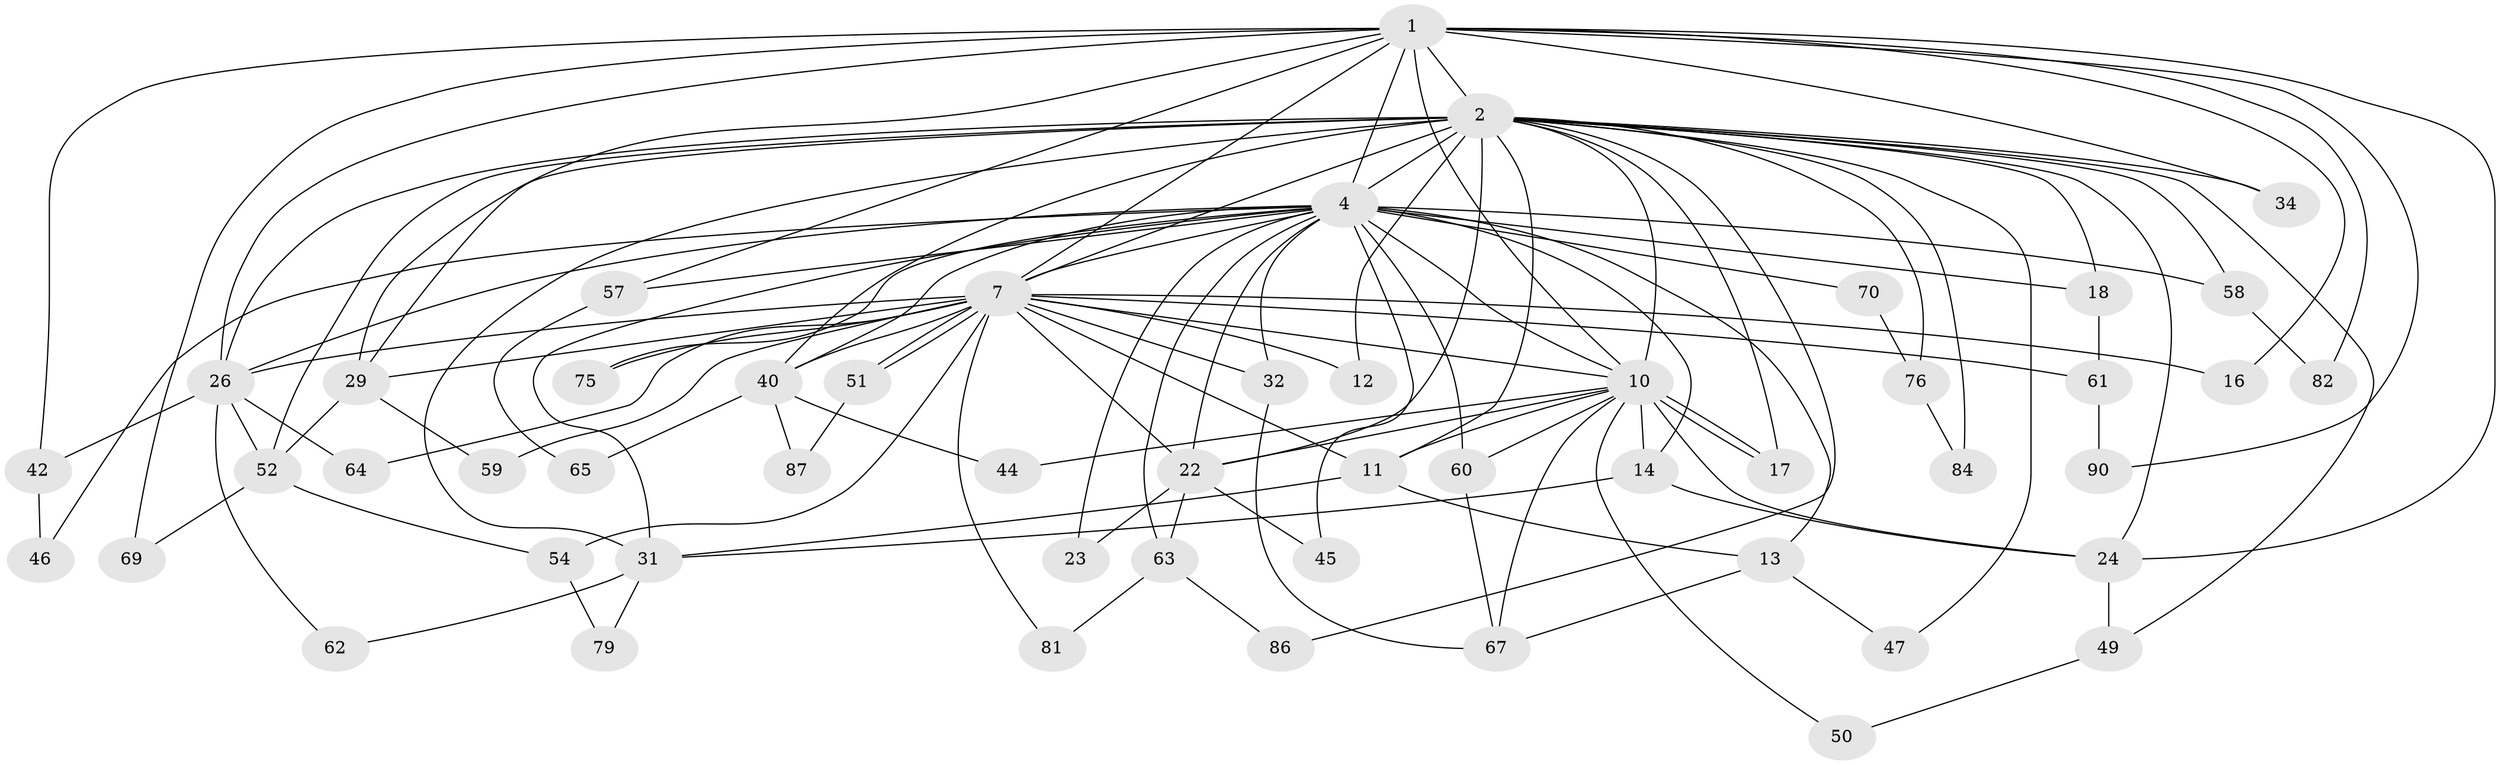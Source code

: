 // original degree distribution, {15: 0.009523809523809525, 16: 0.01904761904761905, 17: 0.02857142857142857, 27: 0.009523809523809525, 13: 0.009523809523809525, 32: 0.009523809523809525, 24: 0.009523809523809525, 5: 0.047619047619047616, 3: 0.24761904761904763, 4: 0.08571428571428572, 2: 0.47619047619047616, 6: 0.009523809523809525, 10: 0.009523809523809525, 7: 0.02857142857142857}
// Generated by graph-tools (version 1.1) at 2025/14/03/09/25 04:14:18]
// undirected, 52 vertices, 118 edges
graph export_dot {
graph [start="1"]
  node [color=gray90,style=filled];
  1 [super="+9"];
  2 [super="+53+3+30+5"];
  4 [super="+8+98+38+68+37+20+48"];
  7 [super="+88"];
  10 [super="+73+91"];
  11;
  12;
  13;
  14 [super="+71"];
  16;
  17;
  18;
  22 [super="+35"];
  23;
  24 [super="+28"];
  26 [super="+56+94+95+85"];
  29;
  31 [super="+41"];
  32;
  34;
  40 [super="+102+100"];
  42;
  44;
  45;
  46;
  47;
  49;
  50;
  51;
  52 [super="+92+66"];
  54;
  57;
  58;
  59;
  60;
  61;
  62;
  63 [super="+74"];
  64;
  65;
  67 [super="+83"];
  69;
  70;
  75;
  76;
  79;
  81;
  82;
  84;
  86;
  87;
  90;
  1 -- 2 [weight=11];
  1 -- 4 [weight=7];
  1 -- 7 [weight=3];
  1 -- 10 [weight=3];
  1 -- 16;
  1 -- 24;
  1 -- 34;
  1 -- 26;
  1 -- 69;
  1 -- 42;
  1 -- 82;
  1 -- 57;
  1 -- 90;
  1 -- 29;
  2 -- 4 [weight=8];
  2 -- 7 [weight=6];
  2 -- 10 [weight=10];
  2 -- 26;
  2 -- 17;
  2 -- 84;
  2 -- 58;
  2 -- 11;
  2 -- 76;
  2 -- 18;
  2 -- 86;
  2 -- 34;
  2 -- 40 [weight=2];
  2 -- 47;
  2 -- 12 [weight=2];
  2 -- 24 [weight=2];
  2 -- 49;
  2 -- 52;
  2 -- 22;
  2 -- 29;
  2 -- 31;
  4 -- 7 [weight=4];
  4 -- 10 [weight=3];
  4 -- 13;
  4 -- 18;
  4 -- 23;
  4 -- 26 [weight=2];
  4 -- 31;
  4 -- 32;
  4 -- 40;
  4 -- 58;
  4 -- 70 [weight=2];
  4 -- 75;
  4 -- 63 [weight=2];
  4 -- 46;
  4 -- 14;
  4 -- 22;
  4 -- 57;
  4 -- 60;
  4 -- 45;
  7 -- 10;
  7 -- 11;
  7 -- 12;
  7 -- 16;
  7 -- 22;
  7 -- 29;
  7 -- 32;
  7 -- 51;
  7 -- 51;
  7 -- 54 [weight=2];
  7 -- 59;
  7 -- 61;
  7 -- 64;
  7 -- 75;
  7 -- 81;
  7 -- 40;
  7 -- 26 [weight=2];
  10 -- 11;
  10 -- 14;
  10 -- 17;
  10 -- 17;
  10 -- 22;
  10 -- 24 [weight=2];
  10 -- 44;
  10 -- 50;
  10 -- 60;
  10 -- 67;
  11 -- 13;
  11 -- 31;
  13 -- 47;
  13 -- 67;
  14 -- 31;
  14 -- 24;
  18 -- 61;
  22 -- 23;
  22 -- 45;
  22 -- 63;
  24 -- 49;
  26 -- 42;
  26 -- 52 [weight=2];
  26 -- 62;
  26 -- 64;
  29 -- 52;
  29 -- 59;
  31 -- 79;
  31 -- 62;
  32 -- 67;
  40 -- 44;
  40 -- 65;
  40 -- 87;
  42 -- 46;
  49 -- 50;
  51 -- 87;
  52 -- 54 [weight=2];
  52 -- 69;
  54 -- 79;
  57 -- 65;
  58 -- 82;
  60 -- 67;
  61 -- 90;
  63 -- 81;
  63 -- 86;
  70 -- 76;
  76 -- 84;
}
